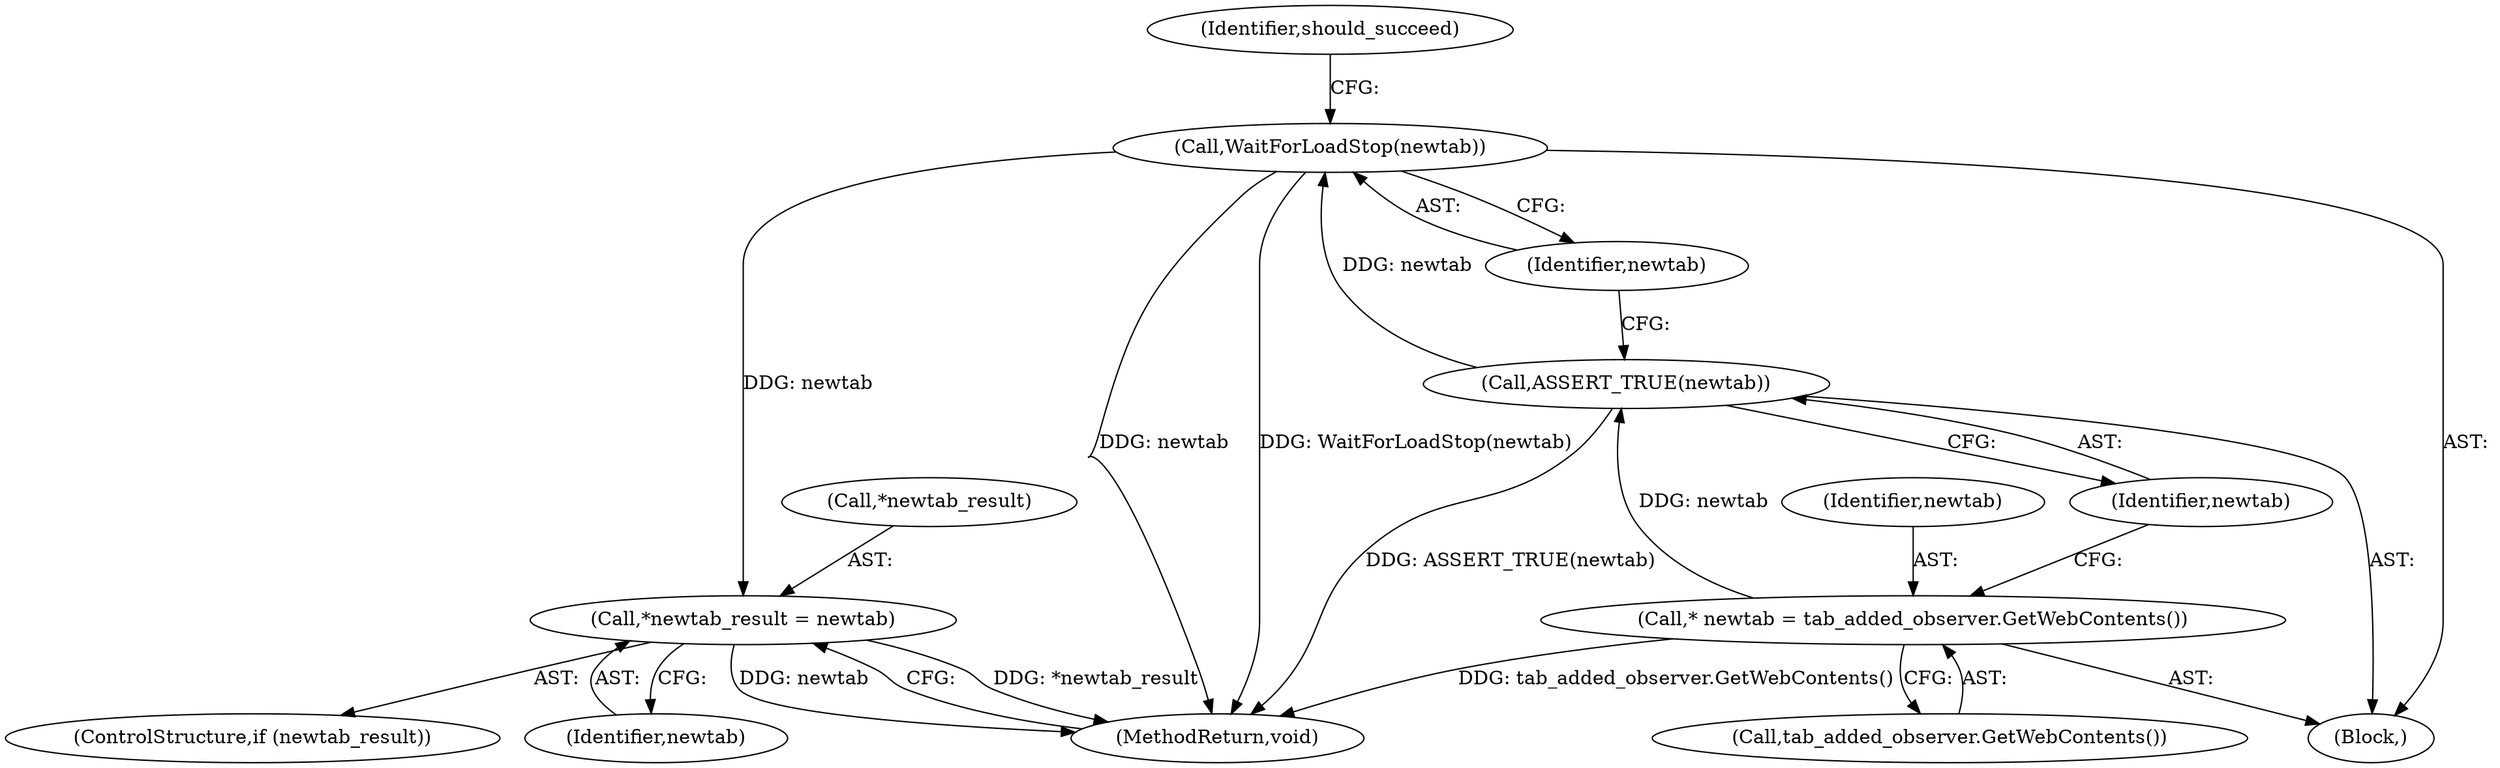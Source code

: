 digraph "0_Chrome_f1afce25b3f94d8bddec69b08ffbc29b989ad844_1@pointer" {
"1000159" [label="(Call,*newtab_result = newtab)"];
"1000124" [label="(Call,WaitForLoadStop(newtab))"];
"1000122" [label="(Call,ASSERT_TRUE(newtab))"];
"1000119" [label="(Call,* newtab = tab_added_observer.GetWebContents())"];
"1000108" [label="(Block,)"];
"1000125" [label="(Identifier,newtab)"];
"1000157" [label="(ControlStructure,if (newtab_result))"];
"1000122" [label="(Call,ASSERT_TRUE(newtab))"];
"1000123" [label="(Identifier,newtab)"];
"1000121" [label="(Call,tab_added_observer.GetWebContents())"];
"1000127" [label="(Identifier,should_succeed)"];
"1000160" [label="(Call,*newtab_result)"];
"1000159" [label="(Call,*newtab_result = newtab)"];
"1000119" [label="(Call,* newtab = tab_added_observer.GetWebContents())"];
"1000124" [label="(Call,WaitForLoadStop(newtab))"];
"1000162" [label="(Identifier,newtab)"];
"1000163" [label="(MethodReturn,void)"];
"1000120" [label="(Identifier,newtab)"];
"1000159" -> "1000157"  [label="AST: "];
"1000159" -> "1000162"  [label="CFG: "];
"1000160" -> "1000159"  [label="AST: "];
"1000162" -> "1000159"  [label="AST: "];
"1000163" -> "1000159"  [label="CFG: "];
"1000159" -> "1000163"  [label="DDG: *newtab_result"];
"1000159" -> "1000163"  [label="DDG: newtab"];
"1000124" -> "1000159"  [label="DDG: newtab"];
"1000124" -> "1000108"  [label="AST: "];
"1000124" -> "1000125"  [label="CFG: "];
"1000125" -> "1000124"  [label="AST: "];
"1000127" -> "1000124"  [label="CFG: "];
"1000124" -> "1000163"  [label="DDG: newtab"];
"1000124" -> "1000163"  [label="DDG: WaitForLoadStop(newtab)"];
"1000122" -> "1000124"  [label="DDG: newtab"];
"1000122" -> "1000108"  [label="AST: "];
"1000122" -> "1000123"  [label="CFG: "];
"1000123" -> "1000122"  [label="AST: "];
"1000125" -> "1000122"  [label="CFG: "];
"1000122" -> "1000163"  [label="DDG: ASSERT_TRUE(newtab)"];
"1000119" -> "1000122"  [label="DDG: newtab"];
"1000119" -> "1000108"  [label="AST: "];
"1000119" -> "1000121"  [label="CFG: "];
"1000120" -> "1000119"  [label="AST: "];
"1000121" -> "1000119"  [label="AST: "];
"1000123" -> "1000119"  [label="CFG: "];
"1000119" -> "1000163"  [label="DDG: tab_added_observer.GetWebContents()"];
}
